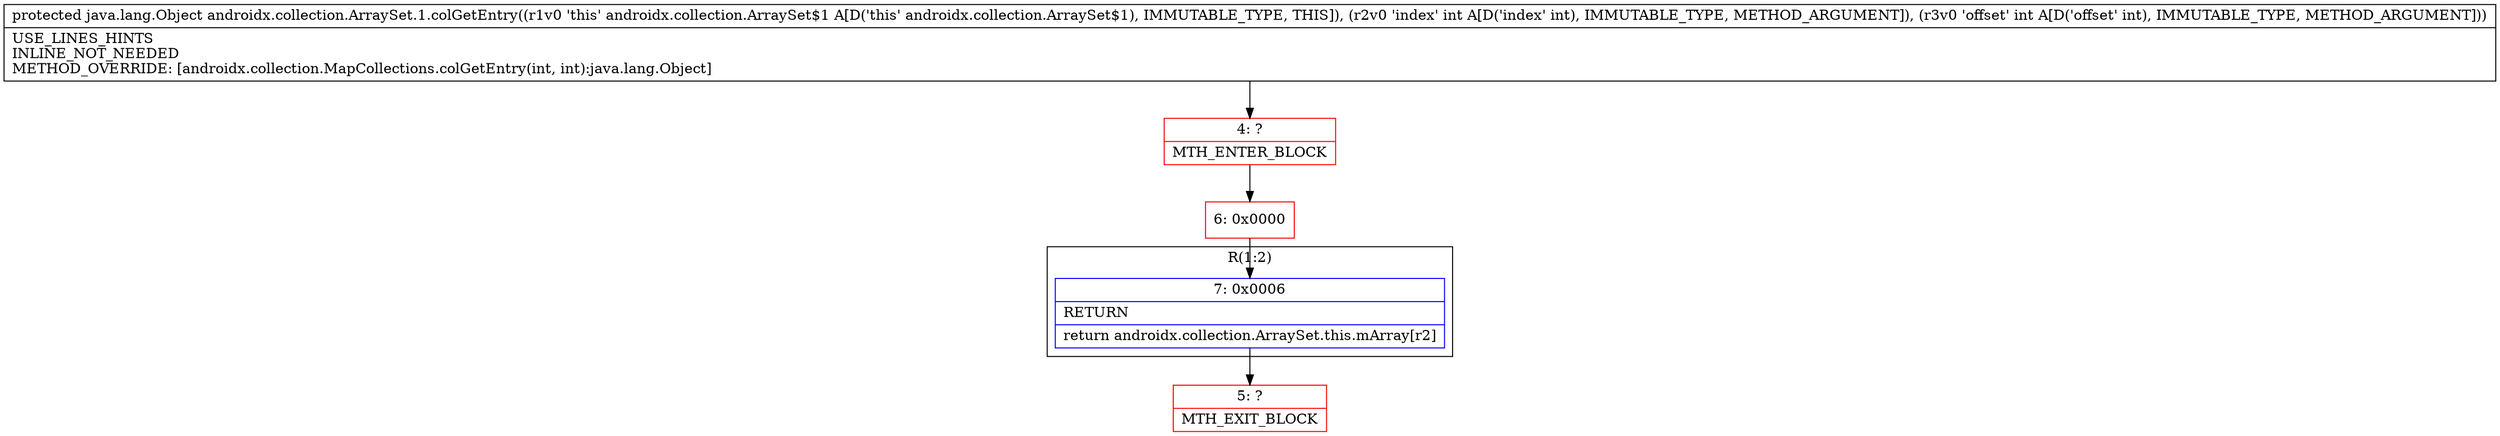 digraph "CFG forandroidx.collection.ArraySet.1.colGetEntry(II)Ljava\/lang\/Object;" {
subgraph cluster_Region_1263011954 {
label = "R(1:2)";
node [shape=record,color=blue];
Node_7 [shape=record,label="{7\:\ 0x0006|RETURN\l|return androidx.collection.ArraySet.this.mArray[r2]\l}"];
}
Node_4 [shape=record,color=red,label="{4\:\ ?|MTH_ENTER_BLOCK\l}"];
Node_6 [shape=record,color=red,label="{6\:\ 0x0000}"];
Node_5 [shape=record,color=red,label="{5\:\ ?|MTH_EXIT_BLOCK\l}"];
MethodNode[shape=record,label="{protected java.lang.Object androidx.collection.ArraySet.1.colGetEntry((r1v0 'this' androidx.collection.ArraySet$1 A[D('this' androidx.collection.ArraySet$1), IMMUTABLE_TYPE, THIS]), (r2v0 'index' int A[D('index' int), IMMUTABLE_TYPE, METHOD_ARGUMENT]), (r3v0 'offset' int A[D('offset' int), IMMUTABLE_TYPE, METHOD_ARGUMENT]))  | USE_LINES_HINTS\lINLINE_NOT_NEEDED\lMETHOD_OVERRIDE: [androidx.collection.MapCollections.colGetEntry(int, int):java.lang.Object]\l}"];
MethodNode -> Node_4;Node_7 -> Node_5;
Node_4 -> Node_6;
Node_6 -> Node_7;
}

